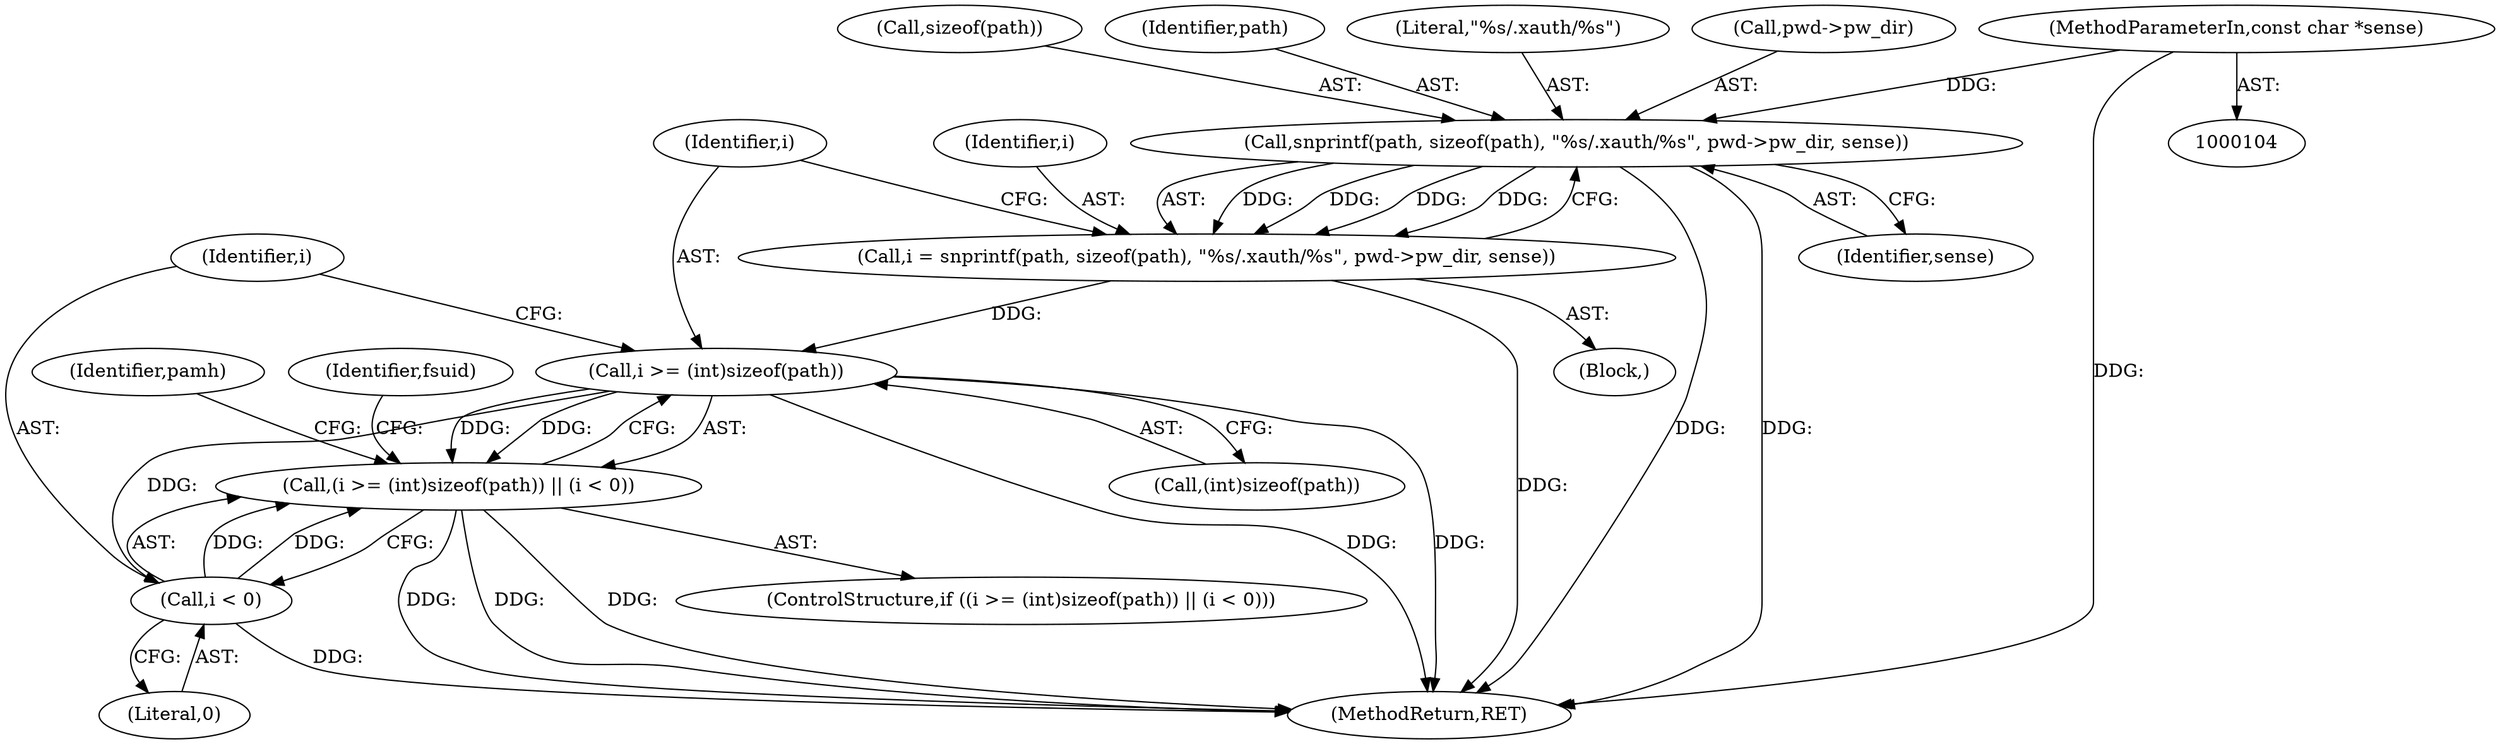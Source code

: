 digraph "0_altlinux_ffe7058c70253d574b1963c7c93002bd410fddc9@API" {
"1000133" [label="(Call,snprintf(path, sizeof(path), \"%s/.xauth/%s\", pwd->pw_dir, sense))"];
"1000106" [label="(MethodParameterIn,const char *sense)"];
"1000131" [label="(Call,i = snprintf(path, sizeof(path), \"%s/.xauth/%s\", pwd->pw_dir, sense))"];
"1000144" [label="(Call,i >= (int)sizeof(path))"];
"1000143" [label="(Call,(i >= (int)sizeof(path)) || (i < 0))"];
"1000150" [label="(Call,i < 0)"];
"1000151" [label="(Identifier,i)"];
"1000143" [label="(Call,(i >= (int)sizeof(path)) || (i < 0))"];
"1000137" [label="(Literal,\"%s/.xauth/%s\")"];
"1000155" [label="(Identifier,pamh)"];
"1000141" [label="(Identifier,sense)"];
"1000161" [label="(Identifier,fsuid)"];
"1000142" [label="(ControlStructure,if ((i >= (int)sizeof(path)) || (i < 0)))"];
"1000138" [label="(Call,pwd->pw_dir)"];
"1000135" [label="(Call,sizeof(path))"];
"1000146" [label="(Call,(int)sizeof(path))"];
"1000133" [label="(Call,snprintf(path, sizeof(path), \"%s/.xauth/%s\", pwd->pw_dir, sense))"];
"1000131" [label="(Call,i = snprintf(path, sizeof(path), \"%s/.xauth/%s\", pwd->pw_dir, sense))"];
"1000106" [label="(MethodParameterIn,const char *sense)"];
"1000134" [label="(Identifier,path)"];
"1000114" [label="(Block,)"];
"1000132" [label="(Identifier,i)"];
"1000152" [label="(Literal,0)"];
"1000145" [label="(Identifier,i)"];
"1000150" [label="(Call,i < 0)"];
"1000144" [label="(Call,i >= (int)sizeof(path))"];
"1000254" [label="(MethodReturn,RET)"];
"1000133" -> "1000131"  [label="AST: "];
"1000133" -> "1000141"  [label="CFG: "];
"1000134" -> "1000133"  [label="AST: "];
"1000135" -> "1000133"  [label="AST: "];
"1000137" -> "1000133"  [label="AST: "];
"1000138" -> "1000133"  [label="AST: "];
"1000141" -> "1000133"  [label="AST: "];
"1000131" -> "1000133"  [label="CFG: "];
"1000133" -> "1000254"  [label="DDG: "];
"1000133" -> "1000254"  [label="DDG: "];
"1000133" -> "1000131"  [label="DDG: "];
"1000133" -> "1000131"  [label="DDG: "];
"1000133" -> "1000131"  [label="DDG: "];
"1000133" -> "1000131"  [label="DDG: "];
"1000106" -> "1000133"  [label="DDG: "];
"1000106" -> "1000104"  [label="AST: "];
"1000106" -> "1000254"  [label="DDG: "];
"1000131" -> "1000114"  [label="AST: "];
"1000132" -> "1000131"  [label="AST: "];
"1000145" -> "1000131"  [label="CFG: "];
"1000131" -> "1000254"  [label="DDG: "];
"1000131" -> "1000144"  [label="DDG: "];
"1000144" -> "1000143"  [label="AST: "];
"1000144" -> "1000146"  [label="CFG: "];
"1000145" -> "1000144"  [label="AST: "];
"1000146" -> "1000144"  [label="AST: "];
"1000151" -> "1000144"  [label="CFG: "];
"1000143" -> "1000144"  [label="CFG: "];
"1000144" -> "1000254"  [label="DDG: "];
"1000144" -> "1000254"  [label="DDG: "];
"1000144" -> "1000143"  [label="DDG: "];
"1000144" -> "1000143"  [label="DDG: "];
"1000144" -> "1000150"  [label="DDG: "];
"1000143" -> "1000142"  [label="AST: "];
"1000143" -> "1000150"  [label="CFG: "];
"1000150" -> "1000143"  [label="AST: "];
"1000155" -> "1000143"  [label="CFG: "];
"1000161" -> "1000143"  [label="CFG: "];
"1000143" -> "1000254"  [label="DDG: "];
"1000143" -> "1000254"  [label="DDG: "];
"1000143" -> "1000254"  [label="DDG: "];
"1000150" -> "1000143"  [label="DDG: "];
"1000150" -> "1000143"  [label="DDG: "];
"1000150" -> "1000152"  [label="CFG: "];
"1000151" -> "1000150"  [label="AST: "];
"1000152" -> "1000150"  [label="AST: "];
"1000150" -> "1000254"  [label="DDG: "];
}
